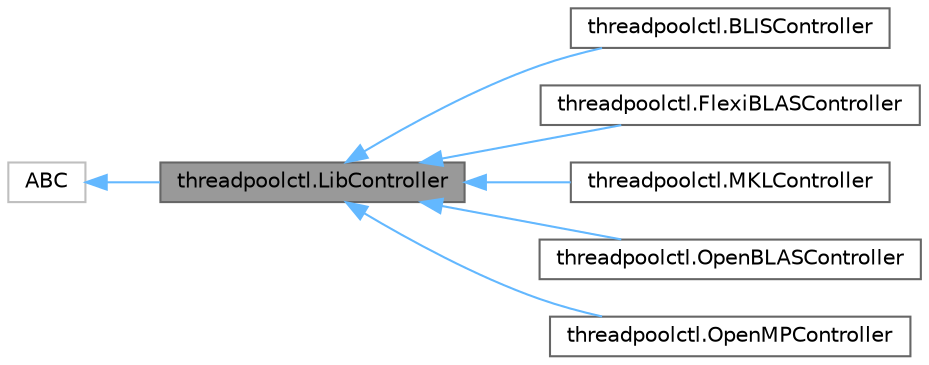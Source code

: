 digraph "threadpoolctl.LibController"
{
 // LATEX_PDF_SIZE
  bgcolor="transparent";
  edge [fontname=Helvetica,fontsize=10,labelfontname=Helvetica,labelfontsize=10];
  node [fontname=Helvetica,fontsize=10,shape=box,height=0.2,width=0.4];
  rankdir="LR";
  Node1 [id="Node000001",label="threadpoolctl.LibController",height=0.2,width=0.4,color="gray40", fillcolor="grey60", style="filled", fontcolor="black",tooltip=" "];
  Node2 -> Node1 [id="edge1_Node000001_Node000002",dir="back",color="steelblue1",style="solid",tooltip=" "];
  Node2 [id="Node000002",label="ABC",height=0.2,width=0.4,color="grey75", fillcolor="white", style="filled",URL="$dd/d9b/classABC.html",tooltip=" "];
  Node1 -> Node3 [id="edge2_Node000001_Node000003",dir="back",color="steelblue1",style="solid",tooltip=" "];
  Node3 [id="Node000003",label="threadpoolctl.BLISController",height=0.2,width=0.4,color="gray40", fillcolor="white", style="filled",URL="$de/d45/classthreadpoolctl_1_1BLISController.html",tooltip=" "];
  Node1 -> Node4 [id="edge3_Node000001_Node000004",dir="back",color="steelblue1",style="solid",tooltip=" "];
  Node4 [id="Node000004",label="threadpoolctl.FlexiBLASController",height=0.2,width=0.4,color="gray40", fillcolor="white", style="filled",URL="$d8/dbd/classthreadpoolctl_1_1FlexiBLASController.html",tooltip=" "];
  Node1 -> Node5 [id="edge4_Node000001_Node000005",dir="back",color="steelblue1",style="solid",tooltip=" "];
  Node5 [id="Node000005",label="threadpoolctl.MKLController",height=0.2,width=0.4,color="gray40", fillcolor="white", style="filled",URL="$d2/d77/classthreadpoolctl_1_1MKLController.html",tooltip=" "];
  Node1 -> Node6 [id="edge5_Node000001_Node000006",dir="back",color="steelblue1",style="solid",tooltip=" "];
  Node6 [id="Node000006",label="threadpoolctl.OpenBLASController",height=0.2,width=0.4,color="gray40", fillcolor="white", style="filled",URL="$d7/dad/classthreadpoolctl_1_1OpenBLASController.html",tooltip=" "];
  Node1 -> Node7 [id="edge6_Node000001_Node000007",dir="back",color="steelblue1",style="solid",tooltip=" "];
  Node7 [id="Node000007",label="threadpoolctl.OpenMPController",height=0.2,width=0.4,color="gray40", fillcolor="white", style="filled",URL="$d7/d4b/classthreadpoolctl_1_1OpenMPController.html",tooltip=" "];
}
